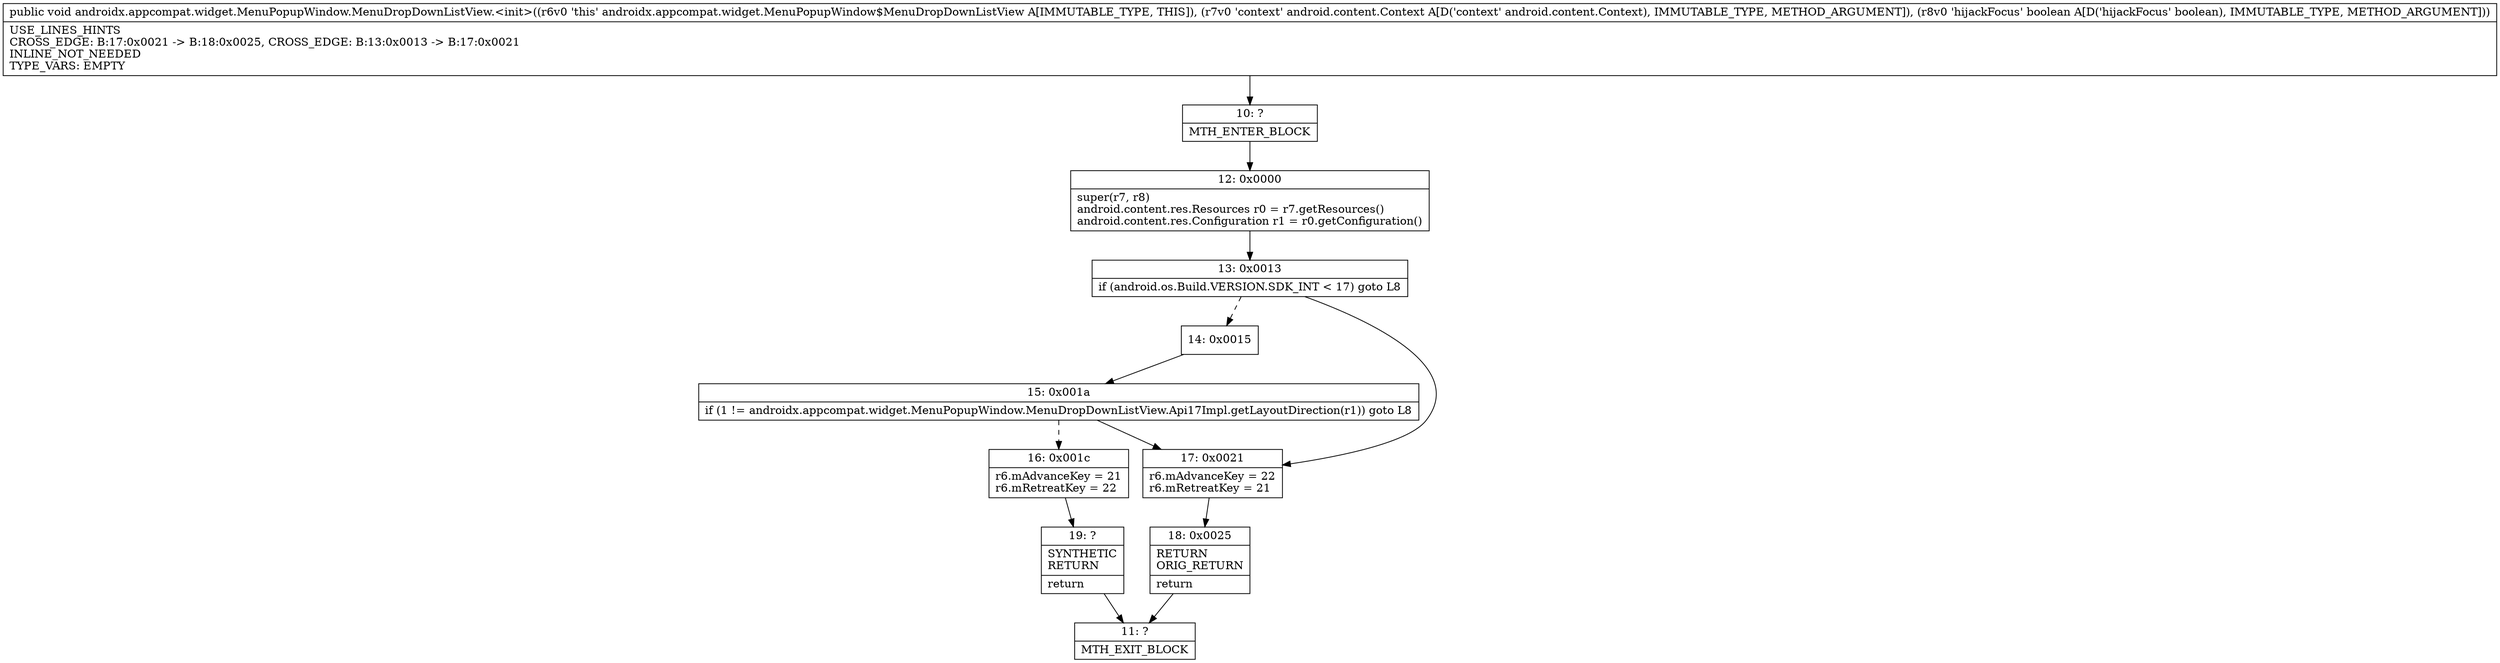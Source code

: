 digraph "CFG forandroidx.appcompat.widget.MenuPopupWindow.MenuDropDownListView.\<init\>(Landroid\/content\/Context;Z)V" {
Node_10 [shape=record,label="{10\:\ ?|MTH_ENTER_BLOCK\l}"];
Node_12 [shape=record,label="{12\:\ 0x0000|super(r7, r8)\landroid.content.res.Resources r0 = r7.getResources()\landroid.content.res.Configuration r1 = r0.getConfiguration()\l}"];
Node_13 [shape=record,label="{13\:\ 0x0013|if (android.os.Build.VERSION.SDK_INT \< 17) goto L8\l}"];
Node_14 [shape=record,label="{14\:\ 0x0015}"];
Node_15 [shape=record,label="{15\:\ 0x001a|if (1 != androidx.appcompat.widget.MenuPopupWindow.MenuDropDownListView.Api17Impl.getLayoutDirection(r1)) goto L8\l}"];
Node_16 [shape=record,label="{16\:\ 0x001c|r6.mAdvanceKey = 21\lr6.mRetreatKey = 22\l}"];
Node_19 [shape=record,label="{19\:\ ?|SYNTHETIC\lRETURN\l|return\l}"];
Node_11 [shape=record,label="{11\:\ ?|MTH_EXIT_BLOCK\l}"];
Node_17 [shape=record,label="{17\:\ 0x0021|r6.mAdvanceKey = 22\lr6.mRetreatKey = 21\l}"];
Node_18 [shape=record,label="{18\:\ 0x0025|RETURN\lORIG_RETURN\l|return\l}"];
MethodNode[shape=record,label="{public void androidx.appcompat.widget.MenuPopupWindow.MenuDropDownListView.\<init\>((r6v0 'this' androidx.appcompat.widget.MenuPopupWindow$MenuDropDownListView A[IMMUTABLE_TYPE, THIS]), (r7v0 'context' android.content.Context A[D('context' android.content.Context), IMMUTABLE_TYPE, METHOD_ARGUMENT]), (r8v0 'hijackFocus' boolean A[D('hijackFocus' boolean), IMMUTABLE_TYPE, METHOD_ARGUMENT]))  | USE_LINES_HINTS\lCROSS_EDGE: B:17:0x0021 \-\> B:18:0x0025, CROSS_EDGE: B:13:0x0013 \-\> B:17:0x0021\lINLINE_NOT_NEEDED\lTYPE_VARS: EMPTY\l}"];
MethodNode -> Node_10;Node_10 -> Node_12;
Node_12 -> Node_13;
Node_13 -> Node_14[style=dashed];
Node_13 -> Node_17;
Node_14 -> Node_15;
Node_15 -> Node_16[style=dashed];
Node_15 -> Node_17;
Node_16 -> Node_19;
Node_19 -> Node_11;
Node_17 -> Node_18;
Node_18 -> Node_11;
}

